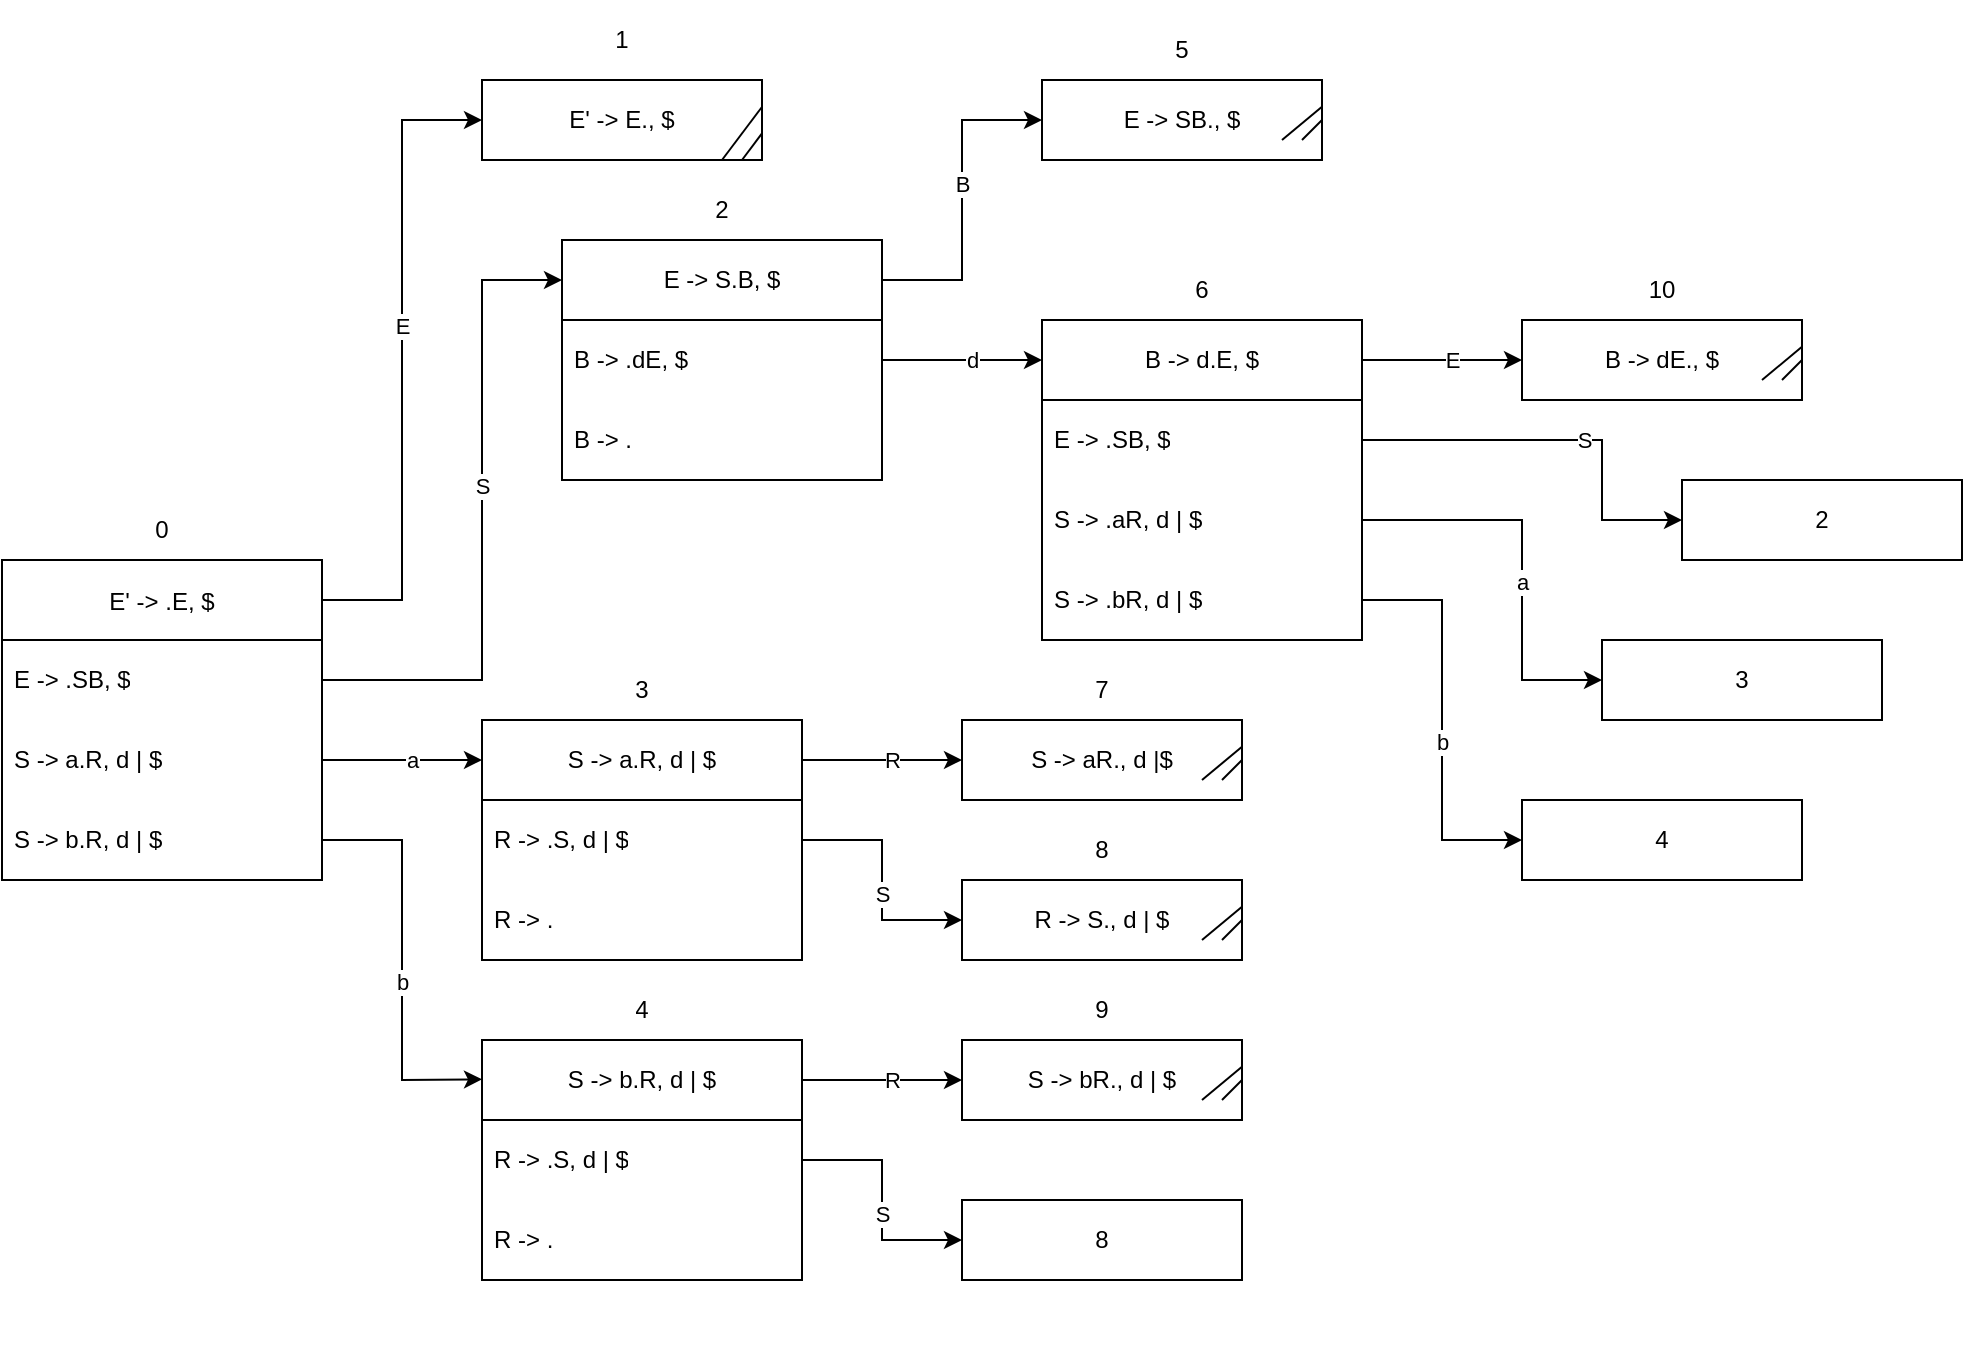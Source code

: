 <mxfile version="23.1.2" type="device">
  <diagram name="Page-1" id="kT7Cum1fLLLiS74UeVOW">
    <mxGraphModel dx="561" dy="342" grid="1" gridSize="10" guides="1" tooltips="1" connect="1" arrows="1" fold="1" page="1" pageScale="1" pageWidth="827" pageHeight="1169" math="0" shadow="0">
      <root>
        <mxCell id="0" />
        <mxCell id="1" parent="0" />
        <mxCell id="svKp2PfW3cR6oauoN-tS-10" value="" style="group" parent="1" vertex="1" connectable="0">
          <mxGeometry x="40" y="490" width="160" height="190" as="geometry" />
        </mxCell>
        <mxCell id="svKp2PfW3cR6oauoN-tS-1" value="E&#39; -&amp;gt; .E, $&lt;span style=&quot;font-size:11.0pt;line-height:107%;font-family:&amp;quot;Aptos&amp;quot;,sans-serif;&lt;br/&gt;mso-ascii-theme-font:minor-latin;mso-fareast-font-family:Aptos;mso-fareast-theme-font:&lt;br/&gt;minor-latin;mso-hansi-theme-font:minor-latin;mso-bidi-font-family:&amp;quot;Times New Roman&amp;quot;;&lt;br/&gt;mso-bidi-theme-font:minor-bidi;mso-font-kerning:0pt;mso-ligatures:none;&lt;br/&gt;mso-ansi-language:ES;mso-fareast-language:EN-US;mso-bidi-language:AR-SA&quot;&gt;&lt;/span&gt;" style="swimlane;fontStyle=0;childLayout=stackLayout;horizontal=1;startSize=40;horizontalStack=0;resizeParent=1;resizeParentMax=0;resizeLast=0;collapsible=1;marginBottom=0;whiteSpace=wrap;html=1;" parent="svKp2PfW3cR6oauoN-tS-10" vertex="1">
          <mxGeometry y="30" width="160" height="160" as="geometry" />
        </mxCell>
        <mxCell id="svKp2PfW3cR6oauoN-tS-2" value="E -&amp;gt; .SB, $" style="text;strokeColor=none;fillColor=none;align=left;verticalAlign=middle;spacingLeft=4;spacingRight=4;overflow=hidden;points=[[0,0.5],[1,0.5]];portConstraint=eastwest;rotatable=0;whiteSpace=wrap;html=1;" parent="svKp2PfW3cR6oauoN-tS-1" vertex="1">
          <mxGeometry y="40" width="160" height="40" as="geometry" />
        </mxCell>
        <mxCell id="svKp2PfW3cR6oauoN-tS-3" value="S -&amp;gt; a.R, d | $" style="text;strokeColor=none;fillColor=none;align=left;verticalAlign=middle;spacingLeft=4;spacingRight=4;overflow=hidden;points=[[0,0.5],[1,0.5]];portConstraint=eastwest;rotatable=0;whiteSpace=wrap;html=1;" parent="svKp2PfW3cR6oauoN-tS-1" vertex="1">
          <mxGeometry y="80" width="160" height="40" as="geometry" />
        </mxCell>
        <mxCell id="svKp2PfW3cR6oauoN-tS-4" value="S -&amp;gt; b.R, d | $" style="text;strokeColor=none;fillColor=none;align=left;verticalAlign=middle;spacingLeft=4;spacingRight=4;overflow=hidden;points=[[0,0.5],[1,0.5]];portConstraint=eastwest;rotatable=0;whiteSpace=wrap;html=1;" parent="svKp2PfW3cR6oauoN-tS-1" vertex="1">
          <mxGeometry y="120" width="160" height="40" as="geometry" />
        </mxCell>
        <mxCell id="svKp2PfW3cR6oauoN-tS-9" value="0" style="text;strokeColor=none;fillColor=none;align=center;verticalAlign=middle;spacingLeft=4;spacingRight=4;overflow=hidden;points=[[0,0.5],[1,0.5]];portConstraint=eastwest;rotatable=0;whiteSpace=wrap;html=1;" parent="svKp2PfW3cR6oauoN-tS-10" vertex="1">
          <mxGeometry width="160" height="30" as="geometry" />
        </mxCell>
        <mxCell id="svKp2PfW3cR6oauoN-tS-19" value="" style="group" parent="1" vertex="1" connectable="0">
          <mxGeometry x="280" y="250" width="140" height="70" as="geometry" />
        </mxCell>
        <mxCell id="svKp2PfW3cR6oauoN-tS-22" value="" style="group" parent="svKp2PfW3cR6oauoN-tS-19" vertex="1" connectable="0">
          <mxGeometry y="-10" width="140" height="80" as="geometry" />
        </mxCell>
        <mxCell id="svKp2PfW3cR6oauoN-tS-17" value="E&#39; -&amp;gt; E., $" style="rounded=0;whiteSpace=wrap;html=1;" parent="svKp2PfW3cR6oauoN-tS-22" vertex="1">
          <mxGeometry y="40" width="140" height="40" as="geometry" />
        </mxCell>
        <mxCell id="svKp2PfW3cR6oauoN-tS-18" value="1" style="text;strokeColor=none;fillColor=none;align=center;verticalAlign=middle;spacingLeft=4;spacingRight=4;overflow=hidden;points=[[0,0.5],[1,0.5]];portConstraint=eastwest;rotatable=0;whiteSpace=wrap;html=1;" parent="svKp2PfW3cR6oauoN-tS-22" vertex="1">
          <mxGeometry width="140" height="40" as="geometry" />
        </mxCell>
        <mxCell id="svKp2PfW3cR6oauoN-tS-20" value="" style="endArrow=none;html=1;rounded=0;entryX=1.001;entryY=0.331;entryDx=0;entryDy=0;entryPerimeter=0;" parent="svKp2PfW3cR6oauoN-tS-22" target="svKp2PfW3cR6oauoN-tS-17" edge="1">
          <mxGeometry width="50" height="50" relative="1" as="geometry">
            <mxPoint x="120" y="80" as="sourcePoint" />
            <mxPoint x="150" y="40" as="targetPoint" />
          </mxGeometry>
        </mxCell>
        <mxCell id="svKp2PfW3cR6oauoN-tS-21" value="" style="endArrow=none;html=1;rounded=0;" parent="svKp2PfW3cR6oauoN-tS-22" edge="1">
          <mxGeometry width="50" height="50" relative="1" as="geometry">
            <mxPoint x="130" y="80" as="sourcePoint" />
            <mxPoint x="140" y="66.667" as="targetPoint" />
          </mxGeometry>
        </mxCell>
        <mxCell id="svKp2PfW3cR6oauoN-tS-23" value="" style="group" parent="1" vertex="1" connectable="0">
          <mxGeometry x="520" y="730" width="140" height="70" as="geometry" />
        </mxCell>
        <mxCell id="svKp2PfW3cR6oauoN-tS-24" value="" style="group" parent="svKp2PfW3cR6oauoN-tS-23" vertex="1" connectable="0">
          <mxGeometry width="140" height="70" as="geometry" />
        </mxCell>
        <mxCell id="svKp2PfW3cR6oauoN-tS-25" value="S -&amp;gt; bR., d | $" style="rounded=0;whiteSpace=wrap;html=1;" parent="svKp2PfW3cR6oauoN-tS-24" vertex="1">
          <mxGeometry y="30" width="140" height="40" as="geometry" />
        </mxCell>
        <mxCell id="svKp2PfW3cR6oauoN-tS-26" value="9" style="text;strokeColor=none;fillColor=none;align=center;verticalAlign=middle;spacingLeft=4;spacingRight=4;overflow=hidden;points=[[0,0.5],[1,0.5]];portConstraint=eastwest;rotatable=0;whiteSpace=wrap;html=1;" parent="svKp2PfW3cR6oauoN-tS-24" vertex="1">
          <mxGeometry width="140" height="30" as="geometry" />
        </mxCell>
        <mxCell id="svKp2PfW3cR6oauoN-tS-27" value="" style="endArrow=none;html=1;rounded=0;entryX=1.001;entryY=0.331;entryDx=0;entryDy=0;entryPerimeter=0;" parent="svKp2PfW3cR6oauoN-tS-24" target="svKp2PfW3cR6oauoN-tS-25" edge="1">
          <mxGeometry width="50" height="50" relative="1" as="geometry">
            <mxPoint x="120" y="60" as="sourcePoint" />
            <mxPoint x="150" y="30" as="targetPoint" />
          </mxGeometry>
        </mxCell>
        <mxCell id="svKp2PfW3cR6oauoN-tS-28" value="" style="endArrow=none;html=1;rounded=0;" parent="svKp2PfW3cR6oauoN-tS-24" edge="1">
          <mxGeometry width="50" height="50" relative="1" as="geometry">
            <mxPoint x="130" y="60" as="sourcePoint" />
            <mxPoint x="140" y="50" as="targetPoint" />
          </mxGeometry>
        </mxCell>
        <mxCell id="svKp2PfW3cR6oauoN-tS-29" value="" style="group" parent="1" vertex="1" connectable="0">
          <mxGeometry x="520" y="570" width="140" height="70" as="geometry" />
        </mxCell>
        <mxCell id="svKp2PfW3cR6oauoN-tS-30" value="" style="group" parent="svKp2PfW3cR6oauoN-tS-29" vertex="1" connectable="0">
          <mxGeometry width="140" height="70" as="geometry" />
        </mxCell>
        <mxCell id="svKp2PfW3cR6oauoN-tS-31" value="S -&amp;gt; aR., d |$" style="rounded=0;whiteSpace=wrap;html=1;" parent="svKp2PfW3cR6oauoN-tS-30" vertex="1">
          <mxGeometry y="30" width="140" height="40" as="geometry" />
        </mxCell>
        <mxCell id="svKp2PfW3cR6oauoN-tS-32" value="7" style="text;strokeColor=none;fillColor=none;align=center;verticalAlign=middle;spacingLeft=4;spacingRight=4;overflow=hidden;points=[[0,0.5],[1,0.5]];portConstraint=eastwest;rotatable=0;whiteSpace=wrap;html=1;" parent="svKp2PfW3cR6oauoN-tS-30" vertex="1">
          <mxGeometry width="140" height="30" as="geometry" />
        </mxCell>
        <mxCell id="svKp2PfW3cR6oauoN-tS-33" value="" style="endArrow=none;html=1;rounded=0;entryX=1.001;entryY=0.331;entryDx=0;entryDy=0;entryPerimeter=0;" parent="svKp2PfW3cR6oauoN-tS-30" target="svKp2PfW3cR6oauoN-tS-31" edge="1">
          <mxGeometry width="50" height="50" relative="1" as="geometry">
            <mxPoint x="120" y="60" as="sourcePoint" />
            <mxPoint x="150" y="30" as="targetPoint" />
          </mxGeometry>
        </mxCell>
        <mxCell id="svKp2PfW3cR6oauoN-tS-34" value="" style="endArrow=none;html=1;rounded=0;" parent="svKp2PfW3cR6oauoN-tS-30" edge="1">
          <mxGeometry width="50" height="50" relative="1" as="geometry">
            <mxPoint x="130" y="60" as="sourcePoint" />
            <mxPoint x="140" y="50" as="targetPoint" />
          </mxGeometry>
        </mxCell>
        <mxCell id="svKp2PfW3cR6oauoN-tS-35" value="" style="group" parent="1" vertex="1" connectable="0">
          <mxGeometry x="810" y="370" width="140" height="70" as="geometry" />
        </mxCell>
        <mxCell id="svKp2PfW3cR6oauoN-tS-36" value="" style="group" parent="svKp2PfW3cR6oauoN-tS-35" vertex="1" connectable="0">
          <mxGeometry x="-10" width="140" height="70" as="geometry" />
        </mxCell>
        <mxCell id="svKp2PfW3cR6oauoN-tS-37" value="B -&amp;gt; dE., $" style="rounded=0;whiteSpace=wrap;html=1;" parent="svKp2PfW3cR6oauoN-tS-36" vertex="1">
          <mxGeometry y="30" width="140" height="40" as="geometry" />
        </mxCell>
        <mxCell id="svKp2PfW3cR6oauoN-tS-38" value="10" style="text;strokeColor=none;fillColor=none;align=center;verticalAlign=middle;spacingLeft=4;spacingRight=4;overflow=hidden;points=[[0,0.5],[1,0.5]];portConstraint=eastwest;rotatable=0;whiteSpace=wrap;html=1;" parent="svKp2PfW3cR6oauoN-tS-36" vertex="1">
          <mxGeometry width="140" height="30" as="geometry" />
        </mxCell>
        <mxCell id="svKp2PfW3cR6oauoN-tS-39" value="" style="endArrow=none;html=1;rounded=0;entryX=1.001;entryY=0.331;entryDx=0;entryDy=0;entryPerimeter=0;" parent="svKp2PfW3cR6oauoN-tS-36" target="svKp2PfW3cR6oauoN-tS-37" edge="1">
          <mxGeometry width="50" height="50" relative="1" as="geometry">
            <mxPoint x="120" y="60" as="sourcePoint" />
            <mxPoint x="150" y="30" as="targetPoint" />
          </mxGeometry>
        </mxCell>
        <mxCell id="svKp2PfW3cR6oauoN-tS-40" value="" style="endArrow=none;html=1;rounded=0;" parent="svKp2PfW3cR6oauoN-tS-36" edge="1">
          <mxGeometry width="50" height="50" relative="1" as="geometry">
            <mxPoint x="130" y="60" as="sourcePoint" />
            <mxPoint x="140" y="50" as="targetPoint" />
          </mxGeometry>
        </mxCell>
        <mxCell id="svKp2PfW3cR6oauoN-tS-41" value="" style="group" parent="1" vertex="1" connectable="0">
          <mxGeometry x="560" y="250" width="140" height="70" as="geometry" />
        </mxCell>
        <mxCell id="svKp2PfW3cR6oauoN-tS-42" value="" style="group" parent="svKp2PfW3cR6oauoN-tS-41" vertex="1" connectable="0">
          <mxGeometry width="140" height="70" as="geometry" />
        </mxCell>
        <mxCell id="svKp2PfW3cR6oauoN-tS-43" value="E -&amp;gt; SB., $" style="rounded=0;whiteSpace=wrap;html=1;" parent="svKp2PfW3cR6oauoN-tS-42" vertex="1">
          <mxGeometry y="30" width="140" height="40" as="geometry" />
        </mxCell>
        <mxCell id="svKp2PfW3cR6oauoN-tS-44" value="5" style="text;strokeColor=none;fillColor=none;align=center;verticalAlign=middle;spacingLeft=4;spacingRight=4;overflow=hidden;points=[[0,0.5],[1,0.5]];portConstraint=eastwest;rotatable=0;whiteSpace=wrap;html=1;" parent="svKp2PfW3cR6oauoN-tS-42" vertex="1">
          <mxGeometry width="140" height="30" as="geometry" />
        </mxCell>
        <mxCell id="svKp2PfW3cR6oauoN-tS-45" value="" style="endArrow=none;html=1;rounded=0;entryX=1.001;entryY=0.331;entryDx=0;entryDy=0;entryPerimeter=0;" parent="svKp2PfW3cR6oauoN-tS-42" target="svKp2PfW3cR6oauoN-tS-43" edge="1">
          <mxGeometry width="50" height="50" relative="1" as="geometry">
            <mxPoint x="120" y="60" as="sourcePoint" />
            <mxPoint x="150" y="30" as="targetPoint" />
          </mxGeometry>
        </mxCell>
        <mxCell id="svKp2PfW3cR6oauoN-tS-46" value="" style="endArrow=none;html=1;rounded=0;" parent="svKp2PfW3cR6oauoN-tS-42" edge="1">
          <mxGeometry width="50" height="50" relative="1" as="geometry">
            <mxPoint x="130" y="60" as="sourcePoint" />
            <mxPoint x="140" y="50" as="targetPoint" />
          </mxGeometry>
        </mxCell>
        <mxCell id="svKp2PfW3cR6oauoN-tS-50" value="" style="endArrow=classic;html=1;rounded=0;entryX=0;entryY=0.5;entryDx=0;entryDy=0;align=center;" parent="1" target="svKp2PfW3cR6oauoN-tS-17" edge="1">
          <mxGeometry width="50" height="50" relative="1" as="geometry">
            <mxPoint x="200" y="540" as="sourcePoint" />
            <mxPoint x="300" y="490" as="targetPoint" />
            <Array as="points">
              <mxPoint x="240" y="540" />
              <mxPoint x="240" y="300" />
            </Array>
          </mxGeometry>
        </mxCell>
        <mxCell id="svKp2PfW3cR6oauoN-tS-51" value="E" style="edgeLabel;html=1;align=center;verticalAlign=middle;resizable=0;points=[];" parent="svKp2PfW3cR6oauoN-tS-50" vertex="1" connectable="0">
          <mxGeometry x="0.109" relative="1" as="geometry">
            <mxPoint as="offset" />
          </mxGeometry>
        </mxCell>
        <mxCell id="svKp2PfW3cR6oauoN-tS-52" value="" style="group" parent="1" vertex="1" connectable="0">
          <mxGeometry x="320" y="330" width="160" height="190" as="geometry" />
        </mxCell>
        <mxCell id="svKp2PfW3cR6oauoN-tS-53" value="E -&amp;gt; S.B, $" style="swimlane;fontStyle=0;childLayout=stackLayout;horizontal=1;startSize=40;horizontalStack=0;resizeParent=1;resizeParentMax=0;resizeLast=0;collapsible=1;marginBottom=0;whiteSpace=wrap;html=1;" parent="svKp2PfW3cR6oauoN-tS-52" vertex="1">
          <mxGeometry y="30" width="160" height="120" as="geometry" />
        </mxCell>
        <mxCell id="svKp2PfW3cR6oauoN-tS-54" value="B -&amp;gt; .dE, $" style="text;strokeColor=none;fillColor=none;align=left;verticalAlign=middle;spacingLeft=4;spacingRight=4;overflow=hidden;points=[[0,0.5],[1,0.5]];portConstraint=eastwest;rotatable=0;whiteSpace=wrap;html=1;" parent="svKp2PfW3cR6oauoN-tS-53" vertex="1">
          <mxGeometry y="40" width="160" height="40" as="geometry" />
        </mxCell>
        <mxCell id="svKp2PfW3cR6oauoN-tS-55" value="B -&amp;gt; ." style="text;strokeColor=none;fillColor=none;align=left;verticalAlign=middle;spacingLeft=4;spacingRight=4;overflow=hidden;points=[[0,0.5],[1,0.5]];portConstraint=eastwest;rotatable=0;whiteSpace=wrap;html=1;" parent="svKp2PfW3cR6oauoN-tS-53" vertex="1">
          <mxGeometry y="80" width="160" height="40" as="geometry" />
        </mxCell>
        <mxCell id="svKp2PfW3cR6oauoN-tS-57" value="2" style="text;strokeColor=none;fillColor=none;align=center;verticalAlign=middle;spacingLeft=4;spacingRight=4;overflow=hidden;points=[[0,0.5],[1,0.5]];portConstraint=eastwest;rotatable=0;whiteSpace=wrap;html=1;" parent="svKp2PfW3cR6oauoN-tS-52" vertex="1">
          <mxGeometry width="160" height="30" as="geometry" />
        </mxCell>
        <mxCell id="svKp2PfW3cR6oauoN-tS-58" value="" style="group" parent="1" vertex="1" connectable="0">
          <mxGeometry x="280" y="570" width="160" height="190" as="geometry" />
        </mxCell>
        <mxCell id="svKp2PfW3cR6oauoN-tS-59" value="S -&amp;gt; a.R, d | $" style="swimlane;fontStyle=0;childLayout=stackLayout;horizontal=1;startSize=40;horizontalStack=0;resizeParent=1;resizeParentMax=0;resizeLast=0;collapsible=1;marginBottom=0;whiteSpace=wrap;html=1;" parent="svKp2PfW3cR6oauoN-tS-58" vertex="1">
          <mxGeometry y="30" width="160" height="120" as="geometry" />
        </mxCell>
        <mxCell id="svKp2PfW3cR6oauoN-tS-60" value="R -&amp;gt; .S, d | $" style="text;strokeColor=none;fillColor=none;align=left;verticalAlign=middle;spacingLeft=4;spacingRight=4;overflow=hidden;points=[[0,0.5],[1,0.5]];portConstraint=eastwest;rotatable=0;whiteSpace=wrap;html=1;" parent="svKp2PfW3cR6oauoN-tS-59" vertex="1">
          <mxGeometry y="40" width="160" height="40" as="geometry" />
        </mxCell>
        <mxCell id="svKp2PfW3cR6oauoN-tS-61" value="R -&amp;gt; ." style="text;strokeColor=none;fillColor=none;align=left;verticalAlign=middle;spacingLeft=4;spacingRight=4;overflow=hidden;points=[[0,0.5],[1,0.5]];portConstraint=eastwest;rotatable=0;whiteSpace=wrap;html=1;" parent="svKp2PfW3cR6oauoN-tS-59" vertex="1">
          <mxGeometry y="80" width="160" height="40" as="geometry" />
        </mxCell>
        <mxCell id="svKp2PfW3cR6oauoN-tS-62" value="3" style="text;strokeColor=none;fillColor=none;align=center;verticalAlign=middle;spacingLeft=4;spacingRight=4;overflow=hidden;points=[[0,0.5],[1,0.5]];portConstraint=eastwest;rotatable=0;whiteSpace=wrap;html=1;" parent="svKp2PfW3cR6oauoN-tS-58" vertex="1">
          <mxGeometry width="160" height="30" as="geometry" />
        </mxCell>
        <mxCell id="svKp2PfW3cR6oauoN-tS-63" value="" style="group" parent="1" vertex="1" connectable="0">
          <mxGeometry x="280" y="730" width="160" height="190" as="geometry" />
        </mxCell>
        <mxCell id="svKp2PfW3cR6oauoN-tS-64" value="S -&amp;gt; b.R, d | $" style="swimlane;fontStyle=0;childLayout=stackLayout;horizontal=1;startSize=40;horizontalStack=0;resizeParent=1;resizeParentMax=0;resizeLast=0;collapsible=1;marginBottom=0;whiteSpace=wrap;html=1;" parent="svKp2PfW3cR6oauoN-tS-63" vertex="1">
          <mxGeometry y="30" width="160" height="120" as="geometry" />
        </mxCell>
        <mxCell id="svKp2PfW3cR6oauoN-tS-65" value="R -&amp;gt; .S, d | $" style="text;strokeColor=none;fillColor=none;align=left;verticalAlign=middle;spacingLeft=4;spacingRight=4;overflow=hidden;points=[[0,0.5],[1,0.5]];portConstraint=eastwest;rotatable=0;whiteSpace=wrap;html=1;" parent="svKp2PfW3cR6oauoN-tS-64" vertex="1">
          <mxGeometry y="40" width="160" height="40" as="geometry" />
        </mxCell>
        <mxCell id="svKp2PfW3cR6oauoN-tS-66" value="R -&amp;gt; ." style="text;strokeColor=none;fillColor=none;align=left;verticalAlign=middle;spacingLeft=4;spacingRight=4;overflow=hidden;points=[[0,0.5],[1,0.5]];portConstraint=eastwest;rotatable=0;whiteSpace=wrap;html=1;" parent="svKp2PfW3cR6oauoN-tS-64" vertex="1">
          <mxGeometry y="80" width="160" height="40" as="geometry" />
        </mxCell>
        <mxCell id="svKp2PfW3cR6oauoN-tS-67" value="4" style="text;strokeColor=none;fillColor=none;align=center;verticalAlign=middle;spacingLeft=4;spacingRight=4;overflow=hidden;points=[[0,0.5],[1,0.5]];portConstraint=eastwest;rotatable=0;whiteSpace=wrap;html=1;" parent="svKp2PfW3cR6oauoN-tS-63" vertex="1">
          <mxGeometry width="160" height="30" as="geometry" />
        </mxCell>
        <mxCell id="svKp2PfW3cR6oauoN-tS-69" value="" style="group" parent="1" vertex="1" connectable="0">
          <mxGeometry x="560" y="370" width="160" height="190" as="geometry" />
        </mxCell>
        <mxCell id="svKp2PfW3cR6oauoN-tS-70" value="B -&amp;gt; d.E, $" style="swimlane;fontStyle=0;childLayout=stackLayout;horizontal=1;startSize=40;horizontalStack=0;resizeParent=1;resizeParentMax=0;resizeLast=0;collapsible=1;marginBottom=0;whiteSpace=wrap;html=1;" parent="svKp2PfW3cR6oauoN-tS-69" vertex="1">
          <mxGeometry y="30" width="160" height="160" as="geometry" />
        </mxCell>
        <mxCell id="svKp2PfW3cR6oauoN-tS-71" value="E -&amp;gt; .SB, $" style="text;strokeColor=none;fillColor=none;align=left;verticalAlign=middle;spacingLeft=4;spacingRight=4;overflow=hidden;points=[[0,0.5],[1,0.5]];portConstraint=eastwest;rotatable=0;whiteSpace=wrap;html=1;" parent="svKp2PfW3cR6oauoN-tS-70" vertex="1">
          <mxGeometry y="40" width="160" height="40" as="geometry" />
        </mxCell>
        <mxCell id="svKp2PfW3cR6oauoN-tS-72" value="S -&amp;gt; .aR, d | $" style="text;strokeColor=none;fillColor=none;align=left;verticalAlign=middle;spacingLeft=4;spacingRight=4;overflow=hidden;points=[[0,0.5],[1,0.5]];portConstraint=eastwest;rotatable=0;whiteSpace=wrap;html=1;" parent="svKp2PfW3cR6oauoN-tS-70" vertex="1">
          <mxGeometry y="80" width="160" height="40" as="geometry" />
        </mxCell>
        <mxCell id="svKp2PfW3cR6oauoN-tS-73" value="S -&amp;gt; .bR, d | $" style="text;strokeColor=none;fillColor=none;align=left;verticalAlign=middle;spacingLeft=4;spacingRight=4;overflow=hidden;points=[[0,0.5],[1,0.5]];portConstraint=eastwest;rotatable=0;whiteSpace=wrap;html=1;" parent="svKp2PfW3cR6oauoN-tS-70" vertex="1">
          <mxGeometry y="120" width="160" height="40" as="geometry" />
        </mxCell>
        <mxCell id="svKp2PfW3cR6oauoN-tS-74" value="6" style="text;strokeColor=none;fillColor=none;align=center;verticalAlign=middle;spacingLeft=4;spacingRight=4;overflow=hidden;points=[[0,0.5],[1,0.5]];portConstraint=eastwest;rotatable=0;whiteSpace=wrap;html=1;" parent="svKp2PfW3cR6oauoN-tS-69" vertex="1">
          <mxGeometry width="160" height="30" as="geometry" />
        </mxCell>
        <mxCell id="svKp2PfW3cR6oauoN-tS-75" value="" style="endArrow=classic;html=1;rounded=0;align=center;exitX=1;exitY=0.5;exitDx=0;exitDy=0;" parent="1" source="svKp2PfW3cR6oauoN-tS-2" edge="1">
          <mxGeometry width="50" height="50" relative="1" as="geometry">
            <mxPoint x="210" y="580" as="sourcePoint" />
            <mxPoint x="320" y="380" as="targetPoint" />
            <Array as="points">
              <mxPoint x="280" y="580" />
              <mxPoint x="280" y="380" />
            </Array>
          </mxGeometry>
        </mxCell>
        <mxCell id="svKp2PfW3cR6oauoN-tS-76" value="S" style="edgeLabel;html=1;align=center;verticalAlign=middle;resizable=0;points=[];" parent="svKp2PfW3cR6oauoN-tS-75" vertex="1" connectable="0">
          <mxGeometry x="0.109" relative="1" as="geometry">
            <mxPoint as="offset" />
          </mxGeometry>
        </mxCell>
        <mxCell id="svKp2PfW3cR6oauoN-tS-77" value="" style="endArrow=classic;html=1;rounded=0;align=center;exitX=1;exitY=0.5;exitDx=0;exitDy=0;" parent="1" source="svKp2PfW3cR6oauoN-tS-3" edge="1">
          <mxGeometry width="50" height="50" relative="1" as="geometry">
            <mxPoint x="210" y="620" as="sourcePoint" />
            <mxPoint x="280" y="620" as="targetPoint" />
            <Array as="points">
              <mxPoint x="250" y="620" />
            </Array>
          </mxGeometry>
        </mxCell>
        <mxCell id="svKp2PfW3cR6oauoN-tS-78" value="a" style="edgeLabel;html=1;align=center;verticalAlign=middle;resizable=0;points=[];" parent="svKp2PfW3cR6oauoN-tS-77" vertex="1" connectable="0">
          <mxGeometry x="0.109" relative="1" as="geometry">
            <mxPoint as="offset" />
          </mxGeometry>
        </mxCell>
        <mxCell id="svKp2PfW3cR6oauoN-tS-79" value="" style="endArrow=classic;html=1;rounded=0;align=center;exitX=1;exitY=0.5;exitDx=0;exitDy=0;" parent="1" source="svKp2PfW3cR6oauoN-tS-4" edge="1">
          <mxGeometry width="50" height="50" relative="1" as="geometry">
            <mxPoint x="240" y="640" as="sourcePoint" />
            <mxPoint x="280" y="779.66" as="targetPoint" />
            <Array as="points">
              <mxPoint x="240" y="660" />
              <mxPoint x="240" y="780" />
            </Array>
          </mxGeometry>
        </mxCell>
        <mxCell id="svKp2PfW3cR6oauoN-tS-80" value="b" style="edgeLabel;html=1;align=center;verticalAlign=middle;resizable=0;points=[];" parent="svKp2PfW3cR6oauoN-tS-79" vertex="1" connectable="0">
          <mxGeometry x="0.109" relative="1" as="geometry">
            <mxPoint as="offset" />
          </mxGeometry>
        </mxCell>
        <mxCell id="svKp2PfW3cR6oauoN-tS-81" value="" style="endArrow=classic;html=1;rounded=0;align=center;exitX=1;exitY=0.5;exitDx=0;exitDy=0;" parent="1" edge="1">
          <mxGeometry width="50" height="50" relative="1" as="geometry">
            <mxPoint x="440" y="780" as="sourcePoint" />
            <mxPoint x="520" y="780" as="targetPoint" />
            <Array as="points">
              <mxPoint x="490" y="780" />
            </Array>
          </mxGeometry>
        </mxCell>
        <mxCell id="svKp2PfW3cR6oauoN-tS-82" value="R" style="edgeLabel;html=1;align=center;verticalAlign=middle;resizable=0;points=[];" parent="svKp2PfW3cR6oauoN-tS-81" vertex="1" connectable="0">
          <mxGeometry x="0.109" relative="1" as="geometry">
            <mxPoint as="offset" />
          </mxGeometry>
        </mxCell>
        <mxCell id="svKp2PfW3cR6oauoN-tS-83" value="" style="endArrow=classic;html=1;rounded=0;align=center;exitX=1;exitY=0.5;exitDx=0;exitDy=0;" parent="1" edge="1">
          <mxGeometry width="50" height="50" relative="1" as="geometry">
            <mxPoint x="440" y="620" as="sourcePoint" />
            <mxPoint x="520" y="620" as="targetPoint" />
            <Array as="points">
              <mxPoint x="490" y="620" />
            </Array>
          </mxGeometry>
        </mxCell>
        <mxCell id="svKp2PfW3cR6oauoN-tS-84" value="R" style="edgeLabel;html=1;align=center;verticalAlign=middle;resizable=0;points=[];" parent="svKp2PfW3cR6oauoN-tS-83" vertex="1" connectable="0">
          <mxGeometry x="0.109" relative="1" as="geometry">
            <mxPoint as="offset" />
          </mxGeometry>
        </mxCell>
        <mxCell id="svKp2PfW3cR6oauoN-tS-85" value="" style="endArrow=classic;html=1;rounded=0;align=center;entryX=0;entryY=0.5;entryDx=0;entryDy=0;" parent="1" target="svKp2PfW3cR6oauoN-tS-43" edge="1">
          <mxGeometry width="50" height="50" relative="1" as="geometry">
            <mxPoint x="480" y="380" as="sourcePoint" />
            <mxPoint x="550" y="300" as="targetPoint" />
            <Array as="points">
              <mxPoint x="520" y="380" />
              <mxPoint x="520" y="300" />
            </Array>
          </mxGeometry>
        </mxCell>
        <mxCell id="svKp2PfW3cR6oauoN-tS-86" value="B" style="edgeLabel;html=1;align=center;verticalAlign=middle;resizable=0;points=[];" parent="svKp2PfW3cR6oauoN-tS-85" vertex="1" connectable="0">
          <mxGeometry x="0.109" relative="1" as="geometry">
            <mxPoint as="offset" />
          </mxGeometry>
        </mxCell>
        <mxCell id="svKp2PfW3cR6oauoN-tS-87" value="" style="endArrow=classic;html=1;rounded=0;align=center;exitX=1;exitY=0.5;exitDx=0;exitDy=0;" parent="1" edge="1">
          <mxGeometry width="50" height="50" relative="1" as="geometry">
            <mxPoint x="480" y="420" as="sourcePoint" />
            <mxPoint x="560" y="420" as="targetPoint" />
            <Array as="points">
              <mxPoint x="530" y="420" />
            </Array>
          </mxGeometry>
        </mxCell>
        <mxCell id="svKp2PfW3cR6oauoN-tS-88" value="d" style="edgeLabel;html=1;align=center;verticalAlign=middle;resizable=0;points=[];" parent="svKp2PfW3cR6oauoN-tS-87" vertex="1" connectable="0">
          <mxGeometry x="0.109" relative="1" as="geometry">
            <mxPoint as="offset" />
          </mxGeometry>
        </mxCell>
        <mxCell id="svKp2PfW3cR6oauoN-tS-89" value="" style="endArrow=classic;html=1;rounded=0;align=center;exitX=1;exitY=0.5;exitDx=0;exitDy=0;" parent="1" edge="1">
          <mxGeometry width="50" height="50" relative="1" as="geometry">
            <mxPoint x="720" y="420" as="sourcePoint" />
            <mxPoint x="800" y="420" as="targetPoint" />
            <Array as="points">
              <mxPoint x="770" y="420" />
            </Array>
          </mxGeometry>
        </mxCell>
        <mxCell id="svKp2PfW3cR6oauoN-tS-90" value="E" style="edgeLabel;html=1;align=center;verticalAlign=middle;resizable=0;points=[];" parent="svKp2PfW3cR6oauoN-tS-89" vertex="1" connectable="0">
          <mxGeometry x="0.109" relative="1" as="geometry">
            <mxPoint as="offset" />
          </mxGeometry>
        </mxCell>
        <mxCell id="svKp2PfW3cR6oauoN-tS-91" value="6" style="rounded=0;whiteSpace=wrap;html=1;" parent="1" vertex="1">
          <mxGeometry x="520" y="680" width="140" height="40" as="geometry" />
        </mxCell>
        <mxCell id="svKp2PfW3cR6oauoN-tS-92" value="" style="endArrow=classic;html=1;rounded=0;align=center;exitX=1;exitY=0.5;exitDx=0;exitDy=0;entryX=0;entryY=0.5;entryDx=0;entryDy=0;" parent="1" source="svKp2PfW3cR6oauoN-tS-60" target="svKp2PfW3cR6oauoN-tS-91" edge="1">
          <mxGeometry width="50" height="50" relative="1" as="geometry">
            <mxPoint x="440" y="660" as="sourcePoint" />
            <mxPoint x="520" y="660" as="targetPoint" />
            <Array as="points">
              <mxPoint x="480" y="660" />
              <mxPoint x="480" y="700" />
            </Array>
          </mxGeometry>
        </mxCell>
        <mxCell id="svKp2PfW3cR6oauoN-tS-93" value="S" style="edgeLabel;html=1;align=center;verticalAlign=middle;resizable=0;points=[];" parent="svKp2PfW3cR6oauoN-tS-92" vertex="1" connectable="0">
          <mxGeometry x="0.109" relative="1" as="geometry">
            <mxPoint as="offset" />
          </mxGeometry>
        </mxCell>
        <mxCell id="svKp2PfW3cR6oauoN-tS-94" value="2" style="rounded=0;whiteSpace=wrap;html=1;" parent="1" vertex="1">
          <mxGeometry x="880" y="480" width="140" height="40" as="geometry" />
        </mxCell>
        <mxCell id="svKp2PfW3cR6oauoN-tS-95" value="3" style="rounded=0;whiteSpace=wrap;html=1;" parent="1" vertex="1">
          <mxGeometry x="840" y="560" width="140" height="40" as="geometry" />
        </mxCell>
        <mxCell id="svKp2PfW3cR6oauoN-tS-96" value="4" style="rounded=0;whiteSpace=wrap;html=1;" parent="1" vertex="1">
          <mxGeometry x="800" y="640" width="140" height="40" as="geometry" />
        </mxCell>
        <mxCell id="svKp2PfW3cR6oauoN-tS-97" value="" style="endArrow=classic;html=1;rounded=0;align=center;exitX=1;exitY=0.5;exitDx=0;exitDy=0;entryX=0;entryY=0.5;entryDx=0;entryDy=0;" parent="1" source="svKp2PfW3cR6oauoN-tS-71" target="svKp2PfW3cR6oauoN-tS-94" edge="1">
          <mxGeometry width="50" height="50" relative="1" as="geometry">
            <mxPoint x="730" y="430" as="sourcePoint" />
            <mxPoint x="810" y="430" as="targetPoint" />
            <Array as="points">
              <mxPoint x="840" y="460" />
              <mxPoint x="840" y="500" />
            </Array>
          </mxGeometry>
        </mxCell>
        <mxCell id="svKp2PfW3cR6oauoN-tS-98" value="S" style="edgeLabel;html=1;align=center;verticalAlign=middle;resizable=0;points=[];" parent="svKp2PfW3cR6oauoN-tS-97" vertex="1" connectable="0">
          <mxGeometry x="0.109" relative="1" as="geometry">
            <mxPoint as="offset" />
          </mxGeometry>
        </mxCell>
        <mxCell id="svKp2PfW3cR6oauoN-tS-101" value="" style="endArrow=classic;html=1;rounded=0;align=center;exitX=1;exitY=0.5;exitDx=0;exitDy=0;entryX=0;entryY=0.5;entryDx=0;entryDy=0;" parent="1" target="svKp2PfW3cR6oauoN-tS-96" edge="1">
          <mxGeometry width="50" height="50" relative="1" as="geometry">
            <mxPoint x="720" y="540" as="sourcePoint" />
            <mxPoint x="800" y="540" as="targetPoint" />
            <Array as="points">
              <mxPoint x="760" y="540" />
              <mxPoint x="760" y="660" />
            </Array>
          </mxGeometry>
        </mxCell>
        <mxCell id="svKp2PfW3cR6oauoN-tS-102" value="b" style="edgeLabel;html=1;align=center;verticalAlign=middle;resizable=0;points=[];" parent="svKp2PfW3cR6oauoN-tS-101" vertex="1" connectable="0">
          <mxGeometry x="0.109" relative="1" as="geometry">
            <mxPoint as="offset" />
          </mxGeometry>
        </mxCell>
        <mxCell id="svKp2PfW3cR6oauoN-tS-103" value="" style="endArrow=classic;html=1;rounded=0;align=center;exitX=1;exitY=0.5;exitDx=0;exitDy=0;entryX=0;entryY=0.5;entryDx=0;entryDy=0;" parent="1" source="svKp2PfW3cR6oauoN-tS-72" target="svKp2PfW3cR6oauoN-tS-95" edge="1">
          <mxGeometry width="50" height="50" relative="1" as="geometry">
            <mxPoint x="730" y="550" as="sourcePoint" />
            <mxPoint x="810" y="670" as="targetPoint" />
            <Array as="points">
              <mxPoint x="800" y="500" />
              <mxPoint x="800" y="580" />
            </Array>
          </mxGeometry>
        </mxCell>
        <mxCell id="svKp2PfW3cR6oauoN-tS-104" value="a" style="edgeLabel;html=1;align=center;verticalAlign=middle;resizable=0;points=[];" parent="svKp2PfW3cR6oauoN-tS-103" vertex="1" connectable="0">
          <mxGeometry x="0.109" relative="1" as="geometry">
            <mxPoint as="offset" />
          </mxGeometry>
        </mxCell>
        <mxCell id="svKp2PfW3cR6oauoN-tS-105" value="8" style="rounded=0;whiteSpace=wrap;html=1;" parent="1" vertex="1">
          <mxGeometry x="520" y="840" width="140" height="40" as="geometry" />
        </mxCell>
        <mxCell id="svKp2PfW3cR6oauoN-tS-106" value="" style="endArrow=classic;html=1;rounded=0;align=center;exitX=1;exitY=0.5;exitDx=0;exitDy=0;entryX=0;entryY=0.5;entryDx=0;entryDy=0;" parent="1" edge="1">
          <mxGeometry width="50" height="50" relative="1" as="geometry">
            <mxPoint x="440" y="820" as="sourcePoint" />
            <mxPoint x="520" y="860" as="targetPoint" />
            <Array as="points">
              <mxPoint x="480" y="820" />
              <mxPoint x="480" y="860" />
            </Array>
          </mxGeometry>
        </mxCell>
        <mxCell id="svKp2PfW3cR6oauoN-tS-107" value="S" style="edgeLabel;html=1;align=center;verticalAlign=middle;resizable=0;points=[];" parent="svKp2PfW3cR6oauoN-tS-106" vertex="1" connectable="0">
          <mxGeometry x="0.109" relative="1" as="geometry">
            <mxPoint as="offset" />
          </mxGeometry>
        </mxCell>
        <mxCell id="gchHIxJU6tpZ4Ifl3JFr-1" value="" style="group" vertex="1" connectable="0" parent="1">
          <mxGeometry x="520" y="650" width="140" height="70" as="geometry" />
        </mxCell>
        <mxCell id="gchHIxJU6tpZ4Ifl3JFr-2" value="" style="group" vertex="1" connectable="0" parent="gchHIxJU6tpZ4Ifl3JFr-1">
          <mxGeometry width="140" height="70" as="geometry" />
        </mxCell>
        <mxCell id="gchHIxJU6tpZ4Ifl3JFr-3" value="R -&amp;gt; S., d | $" style="rounded=0;whiteSpace=wrap;html=1;" vertex="1" parent="gchHIxJU6tpZ4Ifl3JFr-2">
          <mxGeometry y="30" width="140" height="40" as="geometry" />
        </mxCell>
        <mxCell id="gchHIxJU6tpZ4Ifl3JFr-4" value="8" style="text;strokeColor=none;fillColor=none;align=center;verticalAlign=middle;spacingLeft=4;spacingRight=4;overflow=hidden;points=[[0,0.5],[1,0.5]];portConstraint=eastwest;rotatable=0;whiteSpace=wrap;html=1;" vertex="1" parent="gchHIxJU6tpZ4Ifl3JFr-2">
          <mxGeometry width="140" height="30" as="geometry" />
        </mxCell>
        <mxCell id="gchHIxJU6tpZ4Ifl3JFr-5" value="" style="endArrow=none;html=1;rounded=0;entryX=1.001;entryY=0.331;entryDx=0;entryDy=0;entryPerimeter=0;" edge="1" parent="gchHIxJU6tpZ4Ifl3JFr-2" target="gchHIxJU6tpZ4Ifl3JFr-3">
          <mxGeometry width="50" height="50" relative="1" as="geometry">
            <mxPoint x="120" y="60" as="sourcePoint" />
            <mxPoint x="150" y="30" as="targetPoint" />
          </mxGeometry>
        </mxCell>
        <mxCell id="gchHIxJU6tpZ4Ifl3JFr-6" value="" style="endArrow=none;html=1;rounded=0;" edge="1" parent="gchHIxJU6tpZ4Ifl3JFr-2">
          <mxGeometry width="50" height="50" relative="1" as="geometry">
            <mxPoint x="130" y="60" as="sourcePoint" />
            <mxPoint x="140" y="50" as="targetPoint" />
          </mxGeometry>
        </mxCell>
      </root>
    </mxGraphModel>
  </diagram>
</mxfile>
